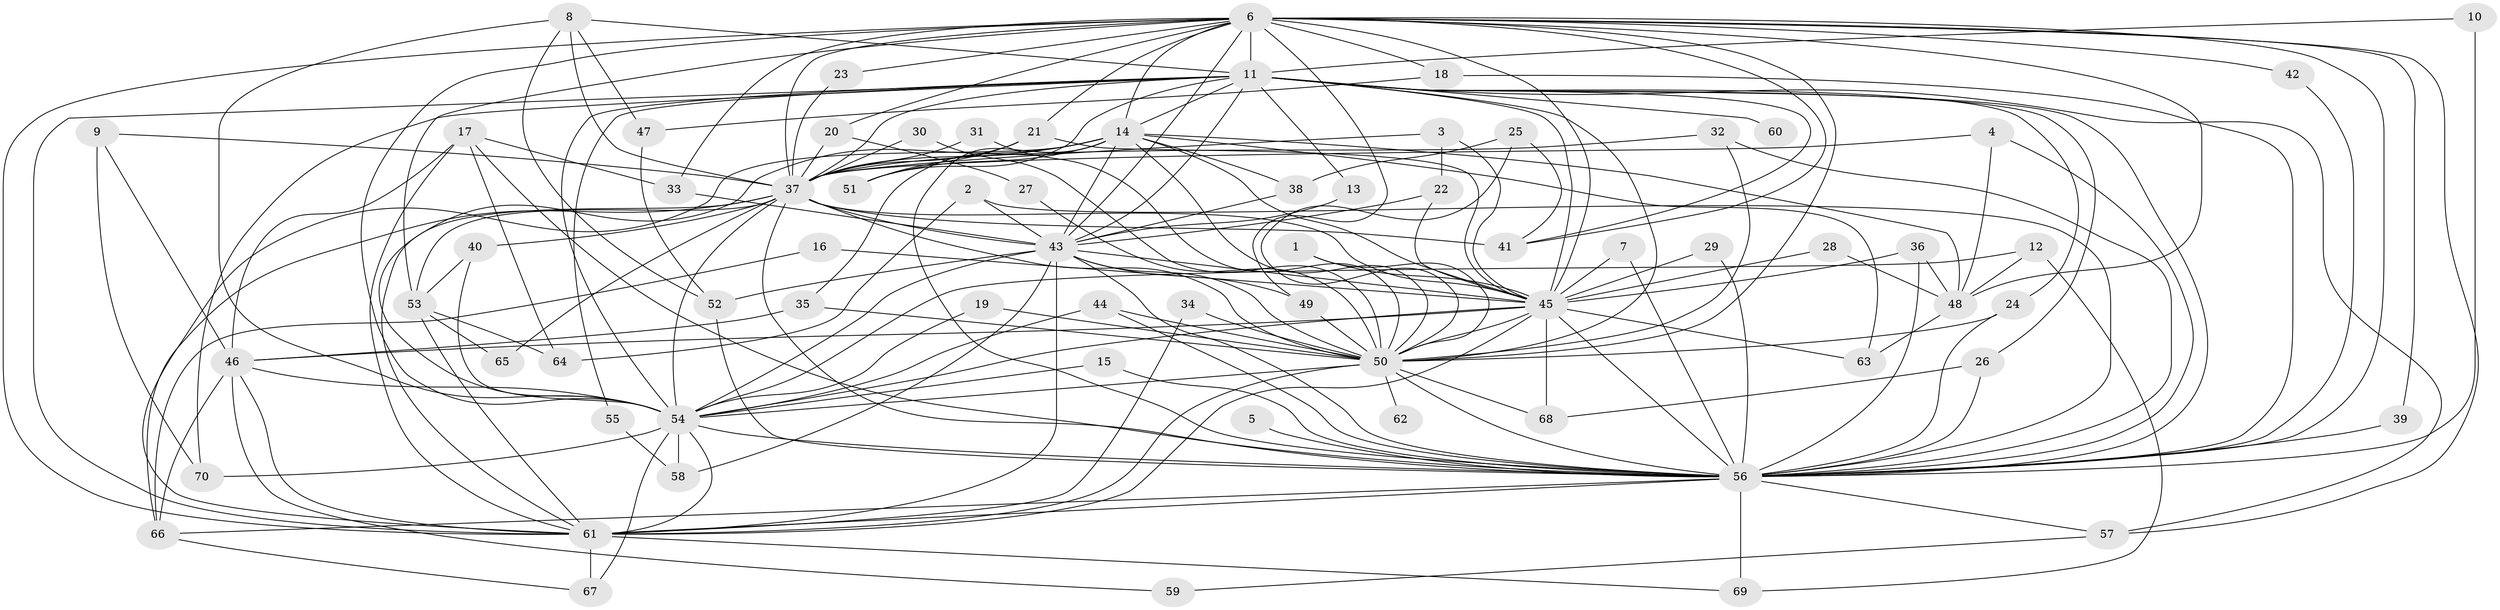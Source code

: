 // original degree distribution, {20: 0.008928571428571428, 28: 0.008928571428571428, 22: 0.008928571428571428, 15: 0.008928571428571428, 23: 0.026785714285714284, 25: 0.008928571428571428, 32: 0.008928571428571428, 19: 0.008928571428571428, 4: 0.0625, 3: 0.25892857142857145, 8: 0.008928571428571428, 2: 0.5446428571428571, 6: 0.008928571428571428, 7: 0.008928571428571428, 5: 0.017857142857142856}
// Generated by graph-tools (version 1.1) at 2025/36/03/04/25 23:36:34]
// undirected, 70 vertices, 190 edges
graph export_dot {
  node [color=gray90,style=filled];
  1;
  2;
  3;
  4;
  5;
  6;
  7;
  8;
  9;
  10;
  11;
  12;
  13;
  14;
  15;
  16;
  17;
  18;
  19;
  20;
  21;
  22;
  23;
  24;
  25;
  26;
  27;
  28;
  29;
  30;
  31;
  32;
  33;
  34;
  35;
  36;
  37;
  38;
  39;
  40;
  41;
  42;
  43;
  44;
  45;
  46;
  47;
  48;
  49;
  50;
  51;
  52;
  53;
  54;
  55;
  56;
  57;
  58;
  59;
  60;
  61;
  62;
  63;
  64;
  65;
  66;
  67;
  68;
  69;
  70;
  1 -- 45 [weight=1.0];
  1 -- 50 [weight=1.0];
  2 -- 43 [weight=1.0];
  2 -- 56 [weight=1.0];
  2 -- 64 [weight=1.0];
  3 -- 22 [weight=1.0];
  3 -- 37 [weight=1.0];
  3 -- 45 [weight=1.0];
  4 -- 37 [weight=1.0];
  4 -- 48 [weight=1.0];
  4 -- 56 [weight=1.0];
  5 -- 56 [weight=1.0];
  6 -- 11 [weight=1.0];
  6 -- 14 [weight=1.0];
  6 -- 18 [weight=1.0];
  6 -- 20 [weight=1.0];
  6 -- 21 [weight=1.0];
  6 -- 23 [weight=1.0];
  6 -- 33 [weight=1.0];
  6 -- 37 [weight=2.0];
  6 -- 39 [weight=1.0];
  6 -- 41 [weight=1.0];
  6 -- 42 [weight=1.0];
  6 -- 43 [weight=1.0];
  6 -- 45 [weight=1.0];
  6 -- 48 [weight=1.0];
  6 -- 49 [weight=1.0];
  6 -- 50 [weight=2.0];
  6 -- 53 [weight=1.0];
  6 -- 54 [weight=1.0];
  6 -- 56 [weight=1.0];
  6 -- 57 [weight=1.0];
  6 -- 61 [weight=1.0];
  7 -- 45 [weight=1.0];
  7 -- 56 [weight=1.0];
  8 -- 11 [weight=1.0];
  8 -- 37 [weight=1.0];
  8 -- 47 [weight=1.0];
  8 -- 52 [weight=1.0];
  8 -- 54 [weight=1.0];
  9 -- 37 [weight=1.0];
  9 -- 46 [weight=1.0];
  9 -- 70 [weight=1.0];
  10 -- 11 [weight=1.0];
  10 -- 56 [weight=2.0];
  11 -- 13 [weight=1.0];
  11 -- 14 [weight=1.0];
  11 -- 24 [weight=1.0];
  11 -- 26 [weight=1.0];
  11 -- 37 [weight=1.0];
  11 -- 41 [weight=1.0];
  11 -- 43 [weight=1.0];
  11 -- 45 [weight=1.0];
  11 -- 50 [weight=1.0];
  11 -- 51 [weight=1.0];
  11 -- 54 [weight=2.0];
  11 -- 55 [weight=1.0];
  11 -- 56 [weight=1.0];
  11 -- 57 [weight=1.0];
  11 -- 60 [weight=1.0];
  11 -- 61 [weight=1.0];
  11 -- 70 [weight=1.0];
  12 -- 48 [weight=1.0];
  12 -- 54 [weight=1.0];
  12 -- 69 [weight=1.0];
  13 -- 43 [weight=1.0];
  14 -- 35 [weight=1.0];
  14 -- 37 [weight=2.0];
  14 -- 38 [weight=1.0];
  14 -- 43 [weight=1.0];
  14 -- 45 [weight=1.0];
  14 -- 48 [weight=1.0];
  14 -- 50 [weight=1.0];
  14 -- 51 [weight=1.0];
  14 -- 54 [weight=1.0];
  14 -- 56 [weight=1.0];
  14 -- 61 [weight=1.0];
  14 -- 63 [weight=1.0];
  15 -- 54 [weight=1.0];
  15 -- 56 [weight=1.0];
  16 -- 45 [weight=1.0];
  16 -- 66 [weight=1.0];
  17 -- 33 [weight=1.0];
  17 -- 46 [weight=1.0];
  17 -- 56 [weight=1.0];
  17 -- 61 [weight=1.0];
  17 -- 64 [weight=1.0];
  18 -- 47 [weight=1.0];
  18 -- 56 [weight=1.0];
  19 -- 50 [weight=1.0];
  19 -- 54 [weight=1.0];
  20 -- 27 [weight=1.0];
  20 -- 37 [weight=1.0];
  21 -- 37 [weight=1.0];
  21 -- 45 [weight=1.0];
  21 -- 51 [weight=1.0];
  22 -- 43 [weight=1.0];
  22 -- 45 [weight=1.0];
  23 -- 37 [weight=1.0];
  24 -- 50 [weight=1.0];
  24 -- 56 [weight=1.0];
  25 -- 38 [weight=1.0];
  25 -- 41 [weight=1.0];
  25 -- 50 [weight=1.0];
  26 -- 56 [weight=1.0];
  26 -- 68 [weight=1.0];
  27 -- 50 [weight=1.0];
  28 -- 45 [weight=1.0];
  28 -- 48 [weight=1.0];
  29 -- 45 [weight=1.0];
  29 -- 56 [weight=1.0];
  30 -- 37 [weight=1.0];
  30 -- 50 [weight=1.0];
  31 -- 37 [weight=1.0];
  31 -- 50 [weight=1.0];
  32 -- 37 [weight=1.0];
  32 -- 50 [weight=1.0];
  32 -- 56 [weight=1.0];
  33 -- 43 [weight=1.0];
  34 -- 50 [weight=1.0];
  34 -- 61 [weight=1.0];
  35 -- 46 [weight=1.0];
  35 -- 50 [weight=1.0];
  36 -- 45 [weight=1.0];
  36 -- 48 [weight=1.0];
  36 -- 56 [weight=1.0];
  37 -- 40 [weight=1.0];
  37 -- 41 [weight=1.0];
  37 -- 43 [weight=1.0];
  37 -- 45 [weight=1.0];
  37 -- 50 [weight=1.0];
  37 -- 53 [weight=1.0];
  37 -- 54 [weight=1.0];
  37 -- 56 [weight=1.0];
  37 -- 61 [weight=2.0];
  37 -- 65 [weight=1.0];
  37 -- 66 [weight=1.0];
  38 -- 43 [weight=1.0];
  39 -- 56 [weight=1.0];
  40 -- 53 [weight=1.0];
  40 -- 54 [weight=1.0];
  42 -- 56 [weight=1.0];
  43 -- 45 [weight=1.0];
  43 -- 49 [weight=1.0];
  43 -- 50 [weight=1.0];
  43 -- 52 [weight=1.0];
  43 -- 54 [weight=2.0];
  43 -- 56 [weight=1.0];
  43 -- 58 [weight=1.0];
  43 -- 61 [weight=3.0];
  44 -- 50 [weight=1.0];
  44 -- 54 [weight=1.0];
  44 -- 56 [weight=1.0];
  45 -- 46 [weight=1.0];
  45 -- 50 [weight=1.0];
  45 -- 54 [weight=2.0];
  45 -- 56 [weight=1.0];
  45 -- 61 [weight=1.0];
  45 -- 63 [weight=1.0];
  45 -- 68 [weight=1.0];
  46 -- 54 [weight=1.0];
  46 -- 59 [weight=1.0];
  46 -- 61 [weight=1.0];
  46 -- 66 [weight=1.0];
  47 -- 52 [weight=1.0];
  48 -- 63 [weight=1.0];
  49 -- 50 [weight=1.0];
  50 -- 54 [weight=1.0];
  50 -- 56 [weight=1.0];
  50 -- 61 [weight=1.0];
  50 -- 62 [weight=1.0];
  50 -- 68 [weight=1.0];
  52 -- 56 [weight=1.0];
  53 -- 61 [weight=1.0];
  53 -- 64 [weight=1.0];
  53 -- 65 [weight=1.0];
  54 -- 56 [weight=1.0];
  54 -- 58 [weight=1.0];
  54 -- 61 [weight=1.0];
  54 -- 67 [weight=1.0];
  54 -- 70 [weight=1.0];
  55 -- 58 [weight=1.0];
  56 -- 57 [weight=1.0];
  56 -- 61 [weight=2.0];
  56 -- 66 [weight=1.0];
  56 -- 69 [weight=1.0];
  57 -- 59 [weight=1.0];
  61 -- 67 [weight=1.0];
  61 -- 69 [weight=1.0];
  66 -- 67 [weight=1.0];
}
